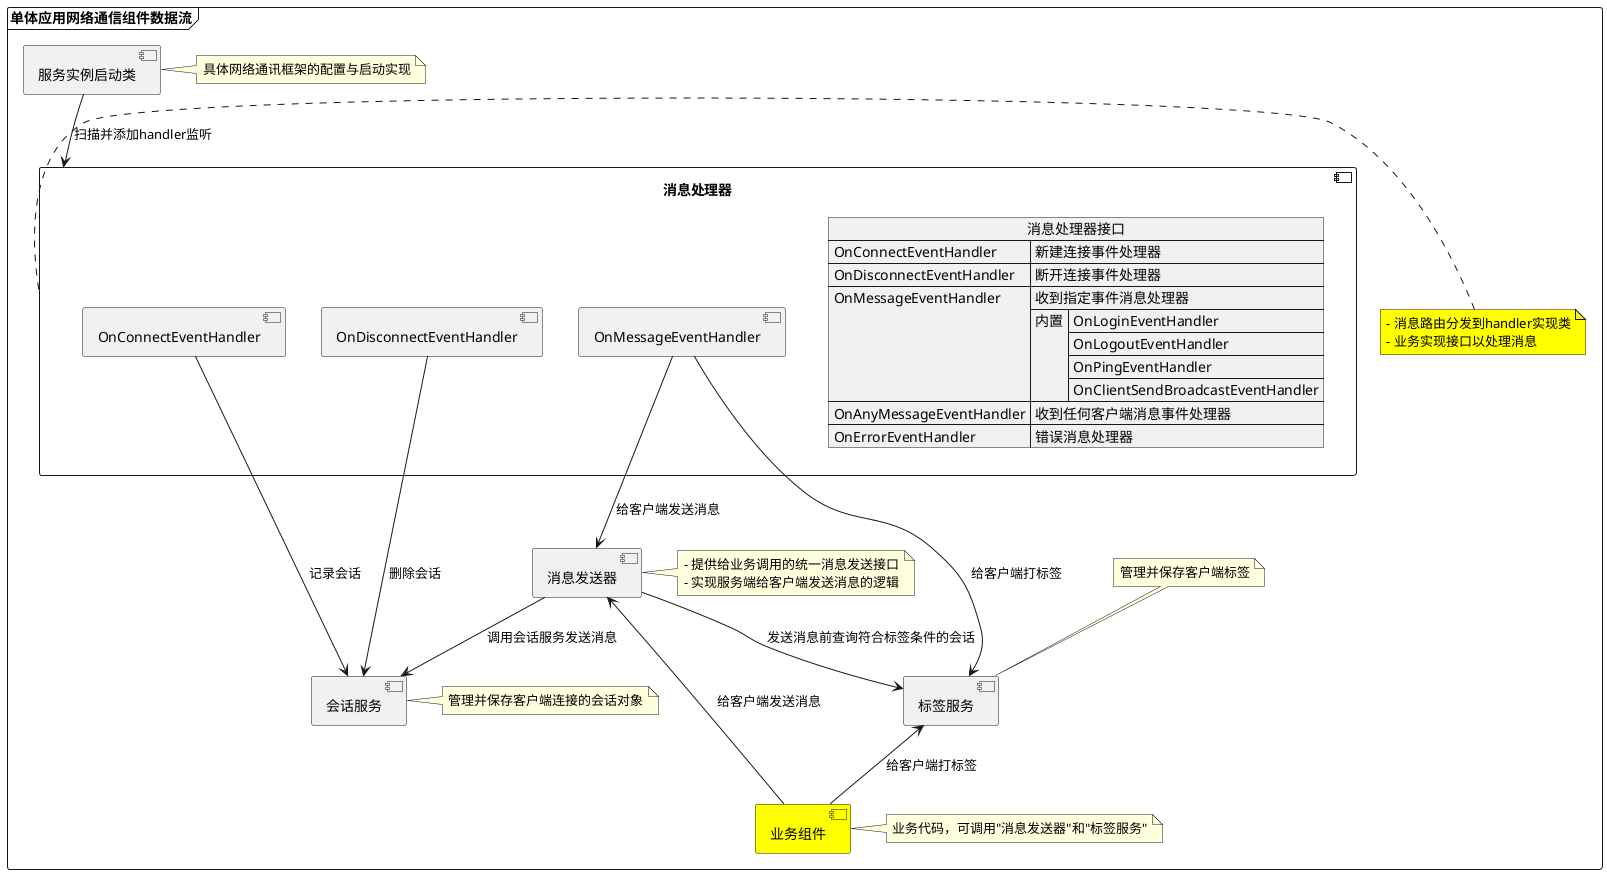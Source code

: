 @startuml
'https://plantuml.com/component-diagram

frame 单体应用网络通信组件数据流{

    component [服务实例启动类] as server {
    }

    component [消息处理器] as handler {
        json 消息处理器接口 {
            "OnConnectEventHandler": "新建连接事件处理器",
            "OnDisconnectEventHandler": "断开连接事件处理器",
            "OnMessageEventHandler": ["收到指定事件消息处理器",
            {
                "内置":[
                    "OnLoginEventHandler",
                    "OnLogoutEventHandler",
                    "OnPingEventHandler",
                    "OnClientSendBroadcastEventHandler"
                ]
            }],
            "OnAnyMessageEventHandler": "收到任何客户端消息事件处理器",
            "OnErrorEventHandler": "错误消息处理器"
        }

        [OnConnectEventHandler]
        [OnDisconnectEventHandler]
        [OnMessageEventHandler]
    }

    component [消息发送器] as messageSender {

    }

    component [会话服务]  as sessionService {

    }

    component [标签服务]  as tagService {

    }

    component [业务组件]  as bizComponent #yellow {

    }

    note left of [handler] #yellow
      - 消息路由分发到handler实现类
      - 业务实现接口以处理消息
    end note

    note right of [server] : 具体网络通讯框架的配置与启动实现

    note right of [messageSender] {
        - 提供给业务调用的统一消息发送接口
        - 实现服务端给客户端发送消息的逻辑
    }

    note right of [sessionService]: 管理并保存客户端连接的会话对象

    note top of [tagService] : 管理并保存客户端标签

    note right of [bizComponent] : 业务代码，可调用"消息发送器"和"标签服务"

    messageSender --> sessionService : 调用会话服务发送消息
    messageSender --> tagService : 发送消息前查询符合标签条件的会话
    server --> handler : 扫描并添加handler监听
    bizComponent -up-> tagService : 给客户端打标签
    bizComponent -up-> messageSender : 给客户端发送消息
    OnMessageEventHandler --> tagService : 给客户端打标签
    OnMessageEventHandler --> messageSender : 给客户端发送消息

    OnConnectEventHandler --> sessionService : 记录会话
    OnDisconnectEventHandler --> sessionService : 删除会话

}


@enduml